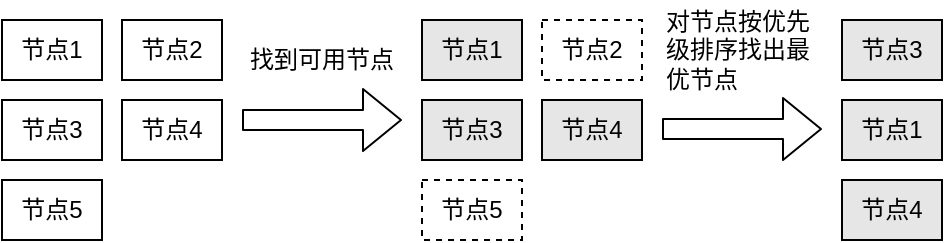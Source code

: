 <mxfile version="12.6.5" type="device"><diagram id="08jgGKlpyYGIi0xD3_JH" name="Page-1"><mxGraphModel dx="1024" dy="592" grid="1" gridSize="10" guides="1" tooltips="1" connect="1" arrows="1" fold="1" page="1" pageScale="1" pageWidth="2339" pageHeight="3300" math="0" shadow="0"><root><mxCell id="0"/><mxCell id="1" parent="0"/><mxCell id="koRKewuDorxjxUrqphLW-1" value="节点1" style="rounded=0;whiteSpace=wrap;html=1;" vertex="1" parent="1"><mxGeometry x="180" y="110" width="50" height="30" as="geometry"/></mxCell><mxCell id="koRKewuDorxjxUrqphLW-3" value="节点2" style="rounded=0;whiteSpace=wrap;html=1;" vertex="1" parent="1"><mxGeometry x="240" y="110" width="50" height="30" as="geometry"/></mxCell><mxCell id="koRKewuDorxjxUrqphLW-6" value="节点3" style="rounded=0;whiteSpace=wrap;html=1;" vertex="1" parent="1"><mxGeometry x="180" y="150" width="50" height="30" as="geometry"/></mxCell><mxCell id="koRKewuDorxjxUrqphLW-7" value="节点4" style="rounded=0;whiteSpace=wrap;html=1;" vertex="1" parent="1"><mxGeometry x="240" y="150" width="50" height="30" as="geometry"/></mxCell><mxCell id="koRKewuDorxjxUrqphLW-8" value="节点5" style="rounded=0;whiteSpace=wrap;html=1;" vertex="1" parent="1"><mxGeometry x="180" y="190" width="50" height="30" as="geometry"/></mxCell><mxCell id="koRKewuDorxjxUrqphLW-9" value="节点1" style="rounded=0;whiteSpace=wrap;html=1;fillColor=#E6E6E6;" vertex="1" parent="1"><mxGeometry x="390" y="110" width="50" height="30" as="geometry"/></mxCell><mxCell id="koRKewuDorxjxUrqphLW-10" value="节点2" style="rounded=0;whiteSpace=wrap;html=1;dashed=1;" vertex="1" parent="1"><mxGeometry x="450" y="110" width="50" height="30" as="geometry"/></mxCell><mxCell id="koRKewuDorxjxUrqphLW-11" value="节点3" style="rounded=0;whiteSpace=wrap;html=1;fillColor=#E6E6E6;" vertex="1" parent="1"><mxGeometry x="390" y="150" width="50" height="30" as="geometry"/></mxCell><mxCell id="koRKewuDorxjxUrqphLW-12" value="节点4" style="rounded=0;whiteSpace=wrap;html=1;fillColor=#E6E6E6;" vertex="1" parent="1"><mxGeometry x="450" y="150" width="50" height="30" as="geometry"/></mxCell><mxCell id="koRKewuDorxjxUrqphLW-13" value="节点5" style="rounded=0;whiteSpace=wrap;html=1;dashed=1;" vertex="1" parent="1"><mxGeometry x="390" y="190" width="50" height="30" as="geometry"/></mxCell><mxCell id="koRKewuDorxjxUrqphLW-14" value="节点3" style="rounded=0;whiteSpace=wrap;html=1;fillColor=#E6E6E6;" vertex="1" parent="1"><mxGeometry x="600" y="110" width="50" height="30" as="geometry"/></mxCell><mxCell id="koRKewuDorxjxUrqphLW-15" value="节点1" style="rounded=0;whiteSpace=wrap;html=1;fillColor=#E6E6E6;" vertex="1" parent="1"><mxGeometry x="600" y="150" width="50" height="30" as="geometry"/></mxCell><mxCell id="koRKewuDorxjxUrqphLW-16" value="节点4" style="rounded=0;whiteSpace=wrap;html=1;fillColor=#E6E6E6;" vertex="1" parent="1"><mxGeometry x="600" y="190" width="50" height="30" as="geometry"/></mxCell><mxCell id="koRKewuDorxjxUrqphLW-17" value="" style="shape=flexArrow;endArrow=classic;html=1;" edge="1" parent="1"><mxGeometry width="50" height="50" relative="1" as="geometry"><mxPoint x="510" y="164.5" as="sourcePoint"/><mxPoint x="590" y="164.5" as="targetPoint"/></mxGeometry></mxCell><mxCell id="koRKewuDorxjxUrqphLW-18" value="" style="shape=flexArrow;endArrow=classic;html=1;" edge="1" parent="1"><mxGeometry width="50" height="50" relative="1" as="geometry"><mxPoint x="300" y="160" as="sourcePoint"/><mxPoint x="380" y="160" as="targetPoint"/></mxGeometry></mxCell><mxCell id="koRKewuDorxjxUrqphLW-19" value="找到可用节点" style="text;html=1;strokeColor=none;fillColor=none;align=center;verticalAlign=middle;whiteSpace=wrap;rounded=0;dashed=1;" vertex="1" parent="1"><mxGeometry x="300" y="120" width="80" height="20" as="geometry"/></mxCell><mxCell id="koRKewuDorxjxUrqphLW-20" value="对节点按优先级排序找出最优节点" style="text;html=1;strokeColor=none;fillColor=none;align=left;verticalAlign=middle;whiteSpace=wrap;rounded=0;dashed=1;" vertex="1" parent="1"><mxGeometry x="510" y="100" width="80" height="50" as="geometry"/></mxCell></root></mxGraphModel></diagram></mxfile>